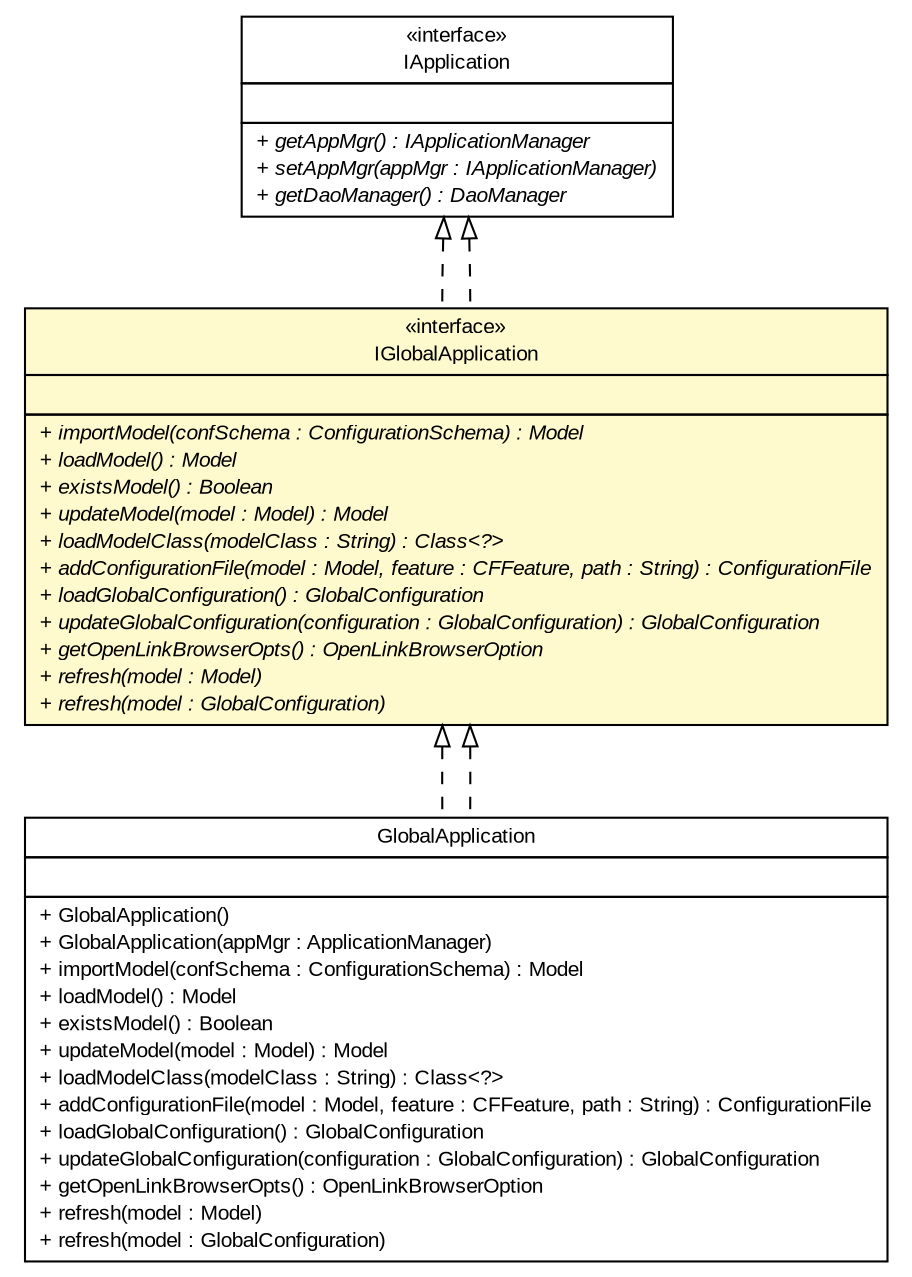 #!/usr/local/bin/dot
#
# Class diagram 
# Generated by UMLGraph version R5_6-24-gf6e263 (http://www.umlgraph.org/)
#

digraph G {
	edge [fontname="arial",fontsize=10,labelfontname="arial",labelfontsize=10];
	node [fontname="arial",fontsize=10,shape=plaintext];
	nodesep=0.25;
	ranksep=0.5;
	// gov.sandia.cf.application.IApplication
	c157654 [label=<<table title="gov.sandia.cf.application.IApplication" border="0" cellborder="1" cellspacing="0" cellpadding="2" port="p" href="./IApplication.html">
		<tr><td><table border="0" cellspacing="0" cellpadding="1">
<tr><td align="center" balign="center"> &#171;interface&#187; </td></tr>
<tr><td align="center" balign="center"> IApplication </td></tr>
		</table></td></tr>
		<tr><td><table border="0" cellspacing="0" cellpadding="1">
<tr><td align="left" balign="left">  </td></tr>
		</table></td></tr>
		<tr><td><table border="0" cellspacing="0" cellpadding="1">
<tr><td align="left" balign="left"><font face="arial italic" point-size="10.0"> + getAppMgr() : IApplicationManager </font></td></tr>
<tr><td align="left" balign="left"><font face="arial italic" point-size="10.0"> + setAppMgr(appMgr : IApplicationManager) </font></td></tr>
<tr><td align="left" balign="left"><font face="arial italic" point-size="10.0"> + getDaoManager() : DaoManager </font></td></tr>
		</table></td></tr>
		</table>>, URL="./IApplication.html", fontname="arial", fontcolor="black", fontsize=10.0];
	// gov.sandia.cf.application.IGlobalApplication
	c157659 [label=<<table title="gov.sandia.cf.application.IGlobalApplication" border="0" cellborder="1" cellspacing="0" cellpadding="2" port="p" bgcolor="lemonChiffon" href="./IGlobalApplication.html">
		<tr><td><table border="0" cellspacing="0" cellpadding="1">
<tr><td align="center" balign="center"> &#171;interface&#187; </td></tr>
<tr><td align="center" balign="center"> IGlobalApplication </td></tr>
		</table></td></tr>
		<tr><td><table border="0" cellspacing="0" cellpadding="1">
<tr><td align="left" balign="left">  </td></tr>
		</table></td></tr>
		<tr><td><table border="0" cellspacing="0" cellpadding="1">
<tr><td align="left" balign="left"><font face="arial italic" point-size="10.0"> + importModel(confSchema : ConfigurationSchema) : Model </font></td></tr>
<tr><td align="left" balign="left"><font face="arial italic" point-size="10.0"> + loadModel() : Model </font></td></tr>
<tr><td align="left" balign="left"><font face="arial italic" point-size="10.0"> + existsModel() : Boolean </font></td></tr>
<tr><td align="left" balign="left"><font face="arial italic" point-size="10.0"> + updateModel(model : Model) : Model </font></td></tr>
<tr><td align="left" balign="left"><font face="arial italic" point-size="10.0"> + loadModelClass(modelClass : String) : Class&lt;?&gt; </font></td></tr>
<tr><td align="left" balign="left"><font face="arial italic" point-size="10.0"> + addConfigurationFile(model : Model, feature : CFFeature, path : String) : ConfigurationFile </font></td></tr>
<tr><td align="left" balign="left"><font face="arial italic" point-size="10.0"> + loadGlobalConfiguration() : GlobalConfiguration </font></td></tr>
<tr><td align="left" balign="left"><font face="arial italic" point-size="10.0"> + updateGlobalConfiguration(configuration : GlobalConfiguration) : GlobalConfiguration </font></td></tr>
<tr><td align="left" balign="left"><font face="arial italic" point-size="10.0"> + getOpenLinkBrowserOpts() : OpenLinkBrowserOption </font></td></tr>
<tr><td align="left" balign="left"><font face="arial italic" point-size="10.0"> + refresh(model : Model) </font></td></tr>
<tr><td align="left" balign="left"><font face="arial italic" point-size="10.0"> + refresh(model : GlobalConfiguration) </font></td></tr>
		</table></td></tr>
		</table>>, URL="./IGlobalApplication.html", fontname="arial", fontcolor="black", fontsize=10.0];
	// gov.sandia.cf.application.impl.GlobalApplication
	c157672 [label=<<table title="gov.sandia.cf.application.impl.GlobalApplication" border="0" cellborder="1" cellspacing="0" cellpadding="2" port="p" href="./impl/GlobalApplication.html">
		<tr><td><table border="0" cellspacing="0" cellpadding="1">
<tr><td align="center" balign="center"> GlobalApplication </td></tr>
		</table></td></tr>
		<tr><td><table border="0" cellspacing="0" cellpadding="1">
<tr><td align="left" balign="left">  </td></tr>
		</table></td></tr>
		<tr><td><table border="0" cellspacing="0" cellpadding="1">
<tr><td align="left" balign="left"> + GlobalApplication() </td></tr>
<tr><td align="left" balign="left"> + GlobalApplication(appMgr : ApplicationManager) </td></tr>
<tr><td align="left" balign="left"> + importModel(confSchema : ConfigurationSchema) : Model </td></tr>
<tr><td align="left" balign="left"> + loadModel() : Model </td></tr>
<tr><td align="left" balign="left"> + existsModel() : Boolean </td></tr>
<tr><td align="left" balign="left"> + updateModel(model : Model) : Model </td></tr>
<tr><td align="left" balign="left"> + loadModelClass(modelClass : String) : Class&lt;?&gt; </td></tr>
<tr><td align="left" balign="left"> + addConfigurationFile(model : Model, feature : CFFeature, path : String) : ConfigurationFile </td></tr>
<tr><td align="left" balign="left"> + loadGlobalConfiguration() : GlobalConfiguration </td></tr>
<tr><td align="left" balign="left"> + updateGlobalConfiguration(configuration : GlobalConfiguration) : GlobalConfiguration </td></tr>
<tr><td align="left" balign="left"> + getOpenLinkBrowserOpts() : OpenLinkBrowserOption </td></tr>
<tr><td align="left" balign="left"> + refresh(model : Model) </td></tr>
<tr><td align="left" balign="left"> + refresh(model : GlobalConfiguration) </td></tr>
		</table></td></tr>
		</table>>, URL="./impl/GlobalApplication.html", fontname="arial", fontcolor="black", fontsize=10.0];
	//gov.sandia.cf.application.IGlobalApplication implements gov.sandia.cf.application.IApplication
	c157654:p -> c157659:p [dir=back,arrowtail=empty,style=dashed];
	//gov.sandia.cf.application.impl.GlobalApplication implements gov.sandia.cf.application.IGlobalApplication
	c157659:p -> c157672:p [dir=back,arrowtail=empty,style=dashed];
	//gov.sandia.cf.application.IGlobalApplication implements gov.sandia.cf.application.IApplication
	c157654:p -> c157659:p [dir=back,arrowtail=empty,style=dashed];
	//gov.sandia.cf.application.impl.GlobalApplication implements gov.sandia.cf.application.IGlobalApplication
	c157659:p -> c157672:p [dir=back,arrowtail=empty,style=dashed];
}

